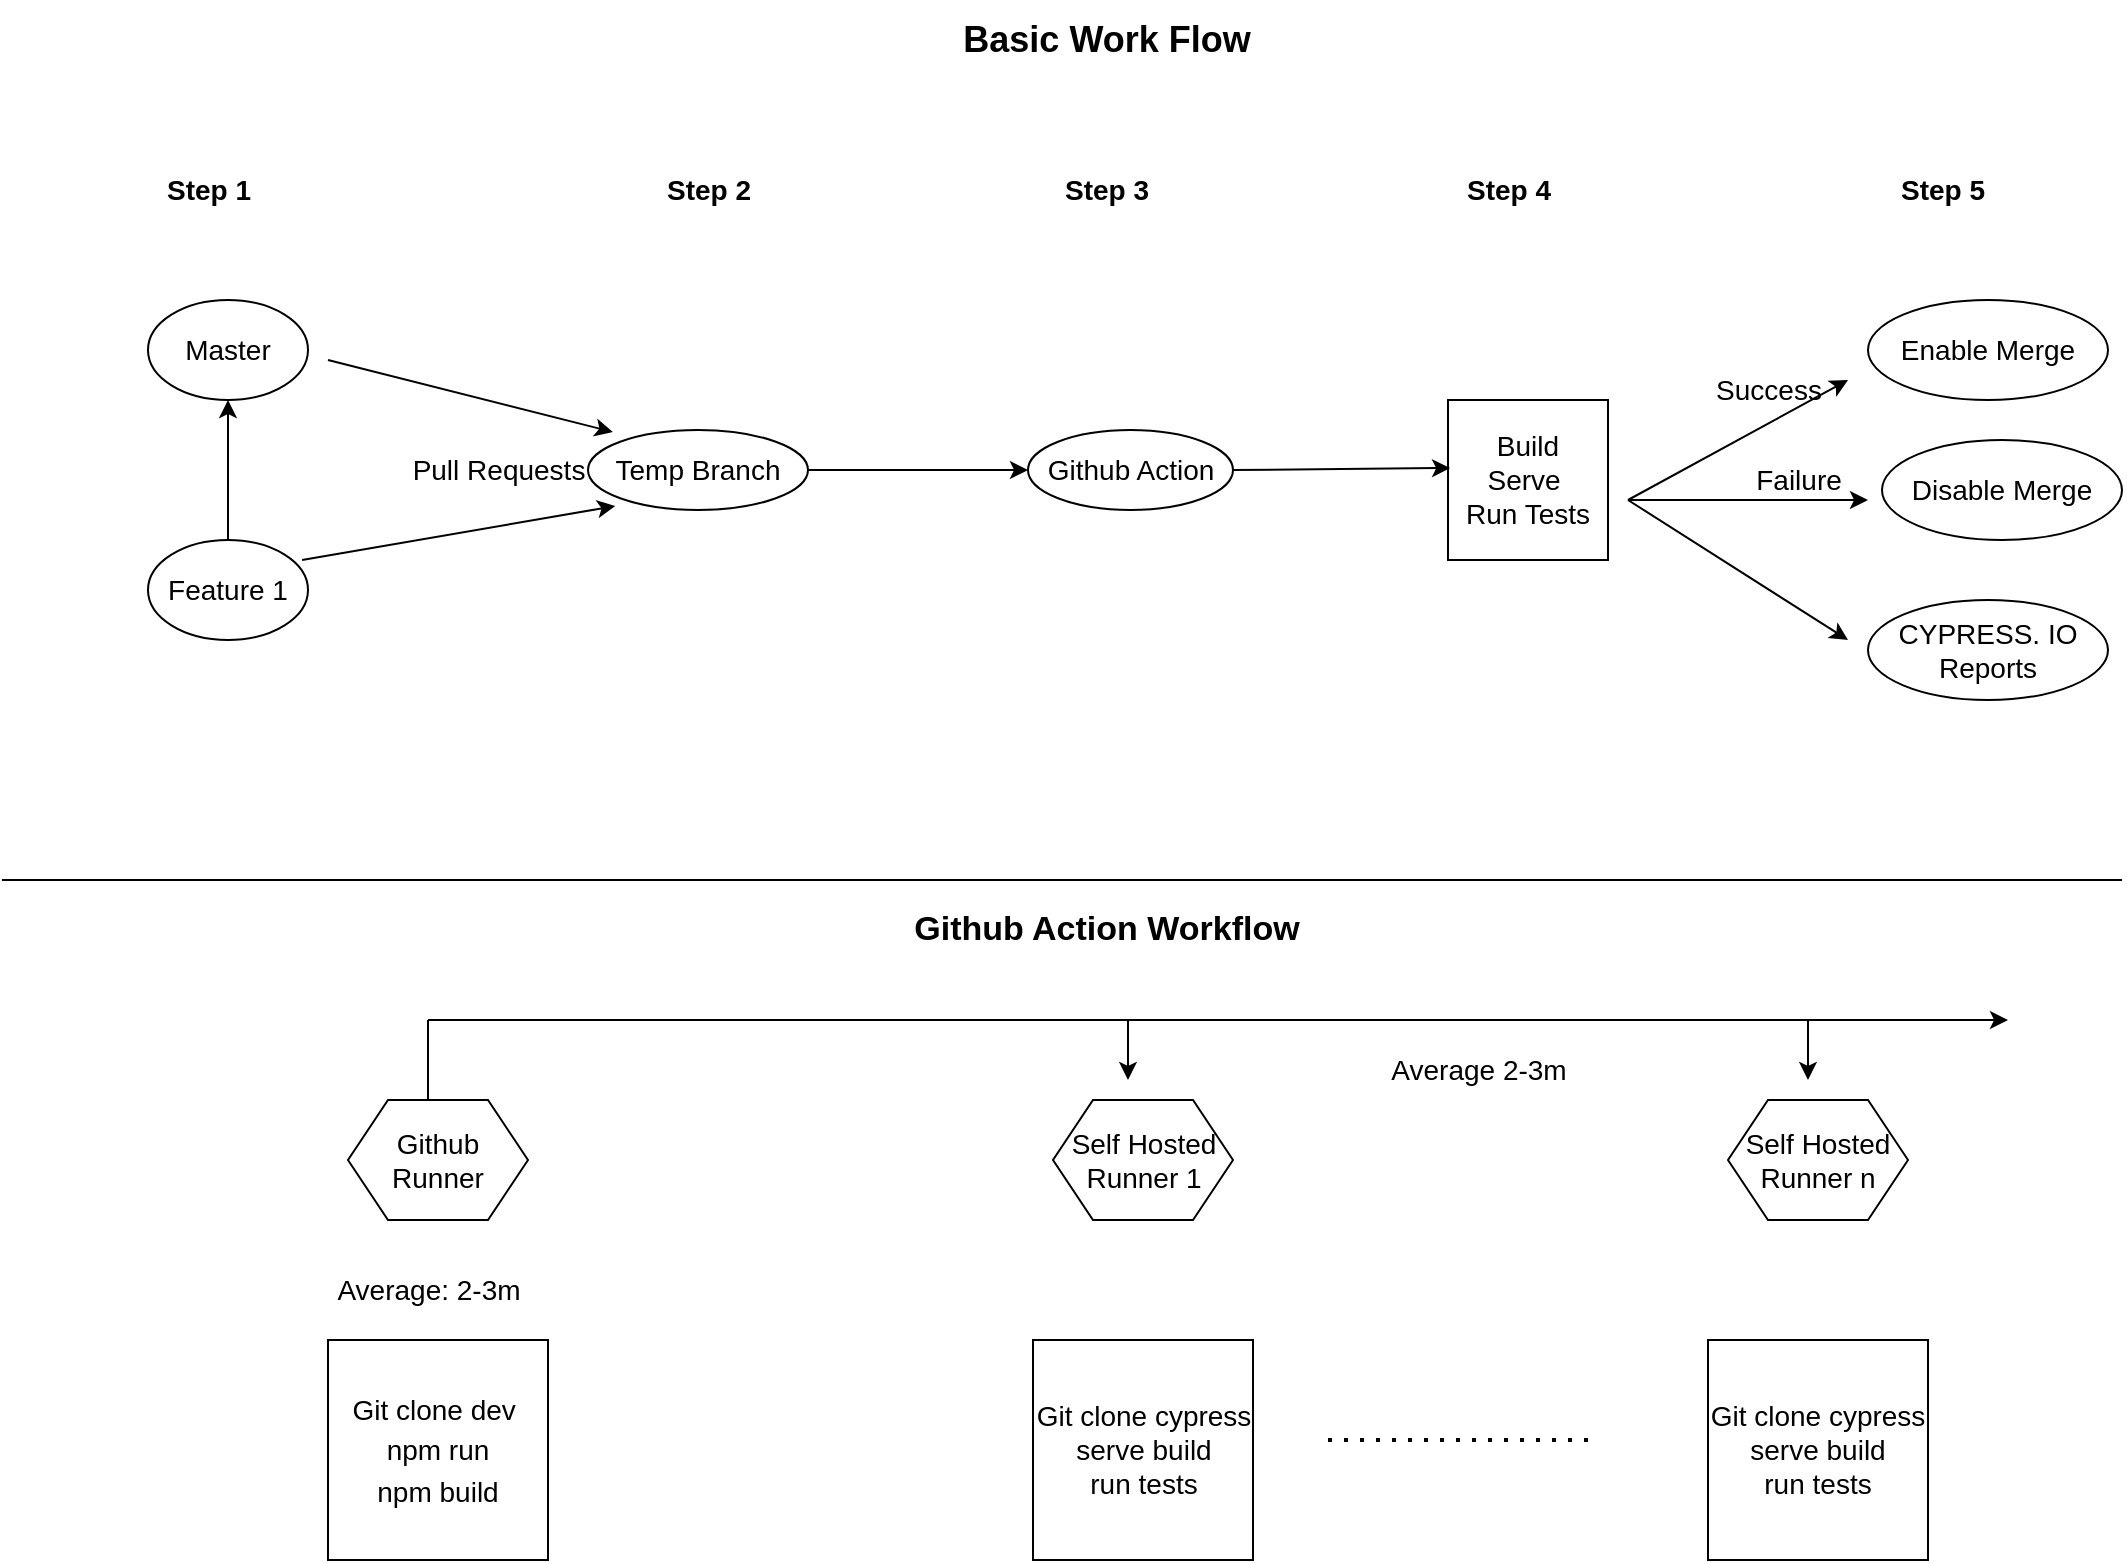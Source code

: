 <mxfile version="20.2.2" type="github"><diagram id="m_Tflh8Ao2f0RdNVzHtR" name="Page-1"><mxGraphModel dx="2125" dy="1946" grid="1" gridSize="10" guides="1" tooltips="1" connect="1" arrows="1" fold="1" page="1" pageScale="1" pageWidth="827" pageHeight="1169" math="0" shadow="0"><root><mxCell id="0"/><mxCell id="1" parent="0"/><mxCell id="d8Yk6zLjKmQkGUQ2YJQ4-2" value="Master" style="ellipse;whiteSpace=wrap;html=1;strokeWidth=1;fontSize=14;" parent="1" vertex="1"><mxGeometry x="-160" y="90" width="80" height="50" as="geometry"/></mxCell><mxCell id="d8Yk6zLjKmQkGUQ2YJQ4-84" value="Feature 1" style="ellipse;whiteSpace=wrap;html=1;strokeWidth=1;fontSize=14;" parent="1" vertex="1"><mxGeometry x="-160" y="210" width="80" height="50" as="geometry"/></mxCell><mxCell id="d8Yk6zLjKmQkGUQ2YJQ4-85" value="" style="endArrow=classic;html=1;rounded=0;entryX=0.5;entryY=1;entryDx=0;entryDy=0;exitX=0.5;exitY=0;exitDx=0;exitDy=0;strokeWidth=1;fontSize=14;" parent="1" source="d8Yk6zLjKmQkGUQ2YJQ4-84" target="d8Yk6zLjKmQkGUQ2YJQ4-2" edge="1"><mxGeometry width="50" height="50" relative="1" as="geometry"><mxPoint x="40" y="210" as="sourcePoint"/><mxPoint x="90" y="160" as="targetPoint"/></mxGeometry></mxCell><mxCell id="Vlq9NfbKC4oqX-0nVFV_-2" value="Temp Branch" style="ellipse;whiteSpace=wrap;html=1;strokeWidth=1;fontSize=14;" parent="1" vertex="1"><mxGeometry x="60" y="155" width="110" height="40" as="geometry"/></mxCell><mxCell id="Vlq9NfbKC4oqX-0nVFV_-8" value="" style="endArrow=classic;html=1;rounded=0;exitX=0.963;exitY=0.2;exitDx=0;exitDy=0;exitPerimeter=0;strokeWidth=1;fontSize=14;entryX=1.033;entryY=1.1;entryDx=0;entryDy=0;entryPerimeter=0;" parent="1" source="d8Yk6zLjKmQkGUQ2YJQ4-84" edge="1" target="Vlq9NfbKC4oqX-0nVFV_-34"><mxGeometry width="50" height="50" relative="1" as="geometry"><mxPoint x="100" y="250" as="sourcePoint"/><mxPoint x="150" y="200" as="targetPoint"/></mxGeometry></mxCell><mxCell id="Vlq9NfbKC4oqX-0nVFV_-9" value="" style="endArrow=classic;html=1;rounded=0;strokeWidth=1;fontSize=14;entryX=1.022;entryY=-0.133;entryDx=0;entryDy=0;entryPerimeter=0;" parent="1" edge="1" target="Vlq9NfbKC4oqX-0nVFV_-34"><mxGeometry width="50" height="50" relative="1" as="geometry"><mxPoint x="-70" y="120" as="sourcePoint"/><mxPoint x="70" y="160" as="targetPoint"/></mxGeometry></mxCell><mxCell id="Vlq9NfbKC4oqX-0nVFV_-11" value="Step 1" style="text;html=1;align=center;verticalAlign=middle;resizable=0;points=[];autosize=1;strokeColor=none;fillColor=none;strokeWidth=1;fontSize=14;fontStyle=1" parent="1" vertex="1"><mxGeometry x="-165" y="20" width="70" height="30" as="geometry"/></mxCell><mxCell id="Vlq9NfbKC4oqX-0nVFV_-12" value="Step 2" style="text;html=1;align=center;verticalAlign=middle;resizable=0;points=[];autosize=1;strokeColor=none;fillColor=none;strokeWidth=1;fontSize=14;fontStyle=1" parent="1" vertex="1"><mxGeometry x="85" y="20" width="70" height="30" as="geometry"/></mxCell><mxCell id="Vlq9NfbKC4oqX-0nVFV_-13" value="Step 3" style="text;html=1;align=center;verticalAlign=middle;resizable=0;points=[];autosize=1;strokeColor=none;fillColor=none;strokeWidth=1;fontSize=14;fontStyle=1" parent="1" vertex="1"><mxGeometry x="283.75" y="20" width="70" height="30" as="geometry"/></mxCell><mxCell id="Vlq9NfbKC4oqX-0nVFV_-14" value="Github Action" style="ellipse;whiteSpace=wrap;html=1;strokeWidth=1;fontSize=14;" parent="1" vertex="1"><mxGeometry x="280" y="155" width="102.5" height="40" as="geometry"/></mxCell><mxCell id="Vlq9NfbKC4oqX-0nVFV_-15" value="Step 4" style="text;html=1;align=center;verticalAlign=middle;resizable=0;points=[];autosize=1;strokeColor=none;fillColor=none;strokeWidth=1;fontSize=14;fontStyle=1" parent="1" vertex="1"><mxGeometry x="485" y="20" width="70" height="30" as="geometry"/></mxCell><mxCell id="Vlq9NfbKC4oqX-0nVFV_-17" value="Build&lt;br style=&quot;font-size: 14px;&quot;&gt;Serve&amp;nbsp;&lt;br style=&quot;font-size: 14px;&quot;&gt;Run Tests" style="whiteSpace=wrap;html=1;aspect=fixed;strokeWidth=1;fontSize=14;" parent="1" vertex="1"><mxGeometry x="490" y="140" width="80" height="80" as="geometry"/></mxCell><mxCell id="Vlq9NfbKC4oqX-0nVFV_-18" value="" style="endArrow=classic;html=1;rounded=0;exitX=1;exitY=0.5;exitDx=0;exitDy=0;strokeWidth=1;fontSize=14;entryX=0;entryY=0.5;entryDx=0;entryDy=0;" parent="1" source="Vlq9NfbKC4oqX-0nVFV_-2" edge="1" target="Vlq9NfbKC4oqX-0nVFV_-14"><mxGeometry width="50" height="50" relative="1" as="geometry"><mxPoint x="230" y="230" as="sourcePoint"/><mxPoint x="280" y="180" as="targetPoint"/></mxGeometry></mxCell><mxCell id="Vlq9NfbKC4oqX-0nVFV_-19" value="" style="endArrow=classic;html=1;rounded=0;exitX=1;exitY=0.5;exitDx=0;exitDy=0;strokeWidth=1;fontSize=14;entryX=0.013;entryY=0.425;entryDx=0;entryDy=0;entryPerimeter=0;" parent="1" source="Vlq9NfbKC4oqX-0nVFV_-14" edge="1" target="Vlq9NfbKC4oqX-0nVFV_-17"><mxGeometry width="50" height="50" relative="1" as="geometry"><mxPoint x="380" y="174.5" as="sourcePoint"/><mxPoint x="490" y="180" as="targetPoint"/></mxGeometry></mxCell><mxCell id="Vlq9NfbKC4oqX-0nVFV_-20" value="CYPRESS. IO&lt;br style=&quot;font-size: 14px;&quot;&gt;Reports" style="ellipse;whiteSpace=wrap;html=1;strokeWidth=1;fontSize=14;" parent="1" vertex="1"><mxGeometry x="700" y="240" width="120" height="50" as="geometry"/></mxCell><mxCell id="Vlq9NfbKC4oqX-0nVFV_-21" value="" style="endArrow=classic;html=1;rounded=0;strokeWidth=1;fontSize=14;" parent="1" edge="1"><mxGeometry width="50" height="50" relative="1" as="geometry"><mxPoint x="580" y="190" as="sourcePoint"/><mxPoint x="690" y="260" as="targetPoint"/></mxGeometry></mxCell><mxCell id="Vlq9NfbKC4oqX-0nVFV_-25" value="Step 5" style="text;html=1;align=center;verticalAlign=middle;resizable=0;points=[];autosize=1;strokeColor=none;fillColor=none;strokeWidth=1;fontSize=14;fontStyle=1" parent="1" vertex="1"><mxGeometry x="702" y="20" width="70" height="30" as="geometry"/></mxCell><mxCell id="Vlq9NfbKC4oqX-0nVFV_-26" value="" style="endArrow=classic;html=1;rounded=0;fontSize=14;strokeWidth=1;" parent="1" edge="1"><mxGeometry width="50" height="50" relative="1" as="geometry"><mxPoint x="580" y="190" as="sourcePoint"/><mxPoint x="690" y="130" as="targetPoint"/></mxGeometry></mxCell><mxCell id="Vlq9NfbKC4oqX-0nVFV_-27" value="" style="endArrow=classic;html=1;rounded=0;fontSize=14;strokeWidth=1;" parent="1" edge="1"><mxGeometry width="50" height="50" relative="1" as="geometry"><mxPoint x="580" y="190" as="sourcePoint"/><mxPoint x="700" y="190" as="targetPoint"/></mxGeometry></mxCell><mxCell id="Vlq9NfbKC4oqX-0nVFV_-28" value="Disable Merge" style="ellipse;whiteSpace=wrap;html=1;fontSize=14;strokeWidth=1;" parent="1" vertex="1"><mxGeometry x="707" y="160" width="120" height="50" as="geometry"/></mxCell><mxCell id="Vlq9NfbKC4oqX-0nVFV_-29" value="Enable Merge" style="ellipse;whiteSpace=wrap;html=1;fontSize=14;strokeWidth=1;" parent="1" vertex="1"><mxGeometry x="700" y="90" width="120" height="50" as="geometry"/></mxCell><mxCell id="Vlq9NfbKC4oqX-0nVFV_-30" value="Success" style="text;html=1;align=center;verticalAlign=middle;resizable=0;points=[];autosize=1;strokeColor=none;fillColor=none;fontSize=14;" parent="1" vertex="1"><mxGeometry x="610" y="120" width="80" height="30" as="geometry"/></mxCell><mxCell id="Vlq9NfbKC4oqX-0nVFV_-33" value="Failure" style="text;html=1;align=center;verticalAlign=middle;resizable=0;points=[];autosize=1;strokeColor=none;fillColor=none;fontSize=14;" parent="1" vertex="1"><mxGeometry x="630" y="165" width="70" height="30" as="geometry"/></mxCell><mxCell id="Vlq9NfbKC4oqX-0nVFV_-34" value="Pull Requests" style="text;html=1;align=center;verticalAlign=middle;resizable=0;points=[];autosize=1;strokeColor=none;fillColor=none;fontSize=14;" parent="1" vertex="1"><mxGeometry x="-40" y="160" width="110" height="30" as="geometry"/></mxCell><mxCell id="v17LmuciCPTBjiHLeLRQ-1" value="" style="endArrow=none;html=1;rounded=0;fontSize=14;strokeWidth=1;" edge="1" parent="1"><mxGeometry width="50" height="50" relative="1" as="geometry"><mxPoint x="-233" y="380" as="sourcePoint"/><mxPoint x="827" y="380" as="targetPoint"/></mxGeometry></mxCell><mxCell id="v17LmuciCPTBjiHLeLRQ-2" value="Github Runner" style="shape=hexagon;perimeter=hexagonPerimeter2;whiteSpace=wrap;html=1;fixedSize=1;fontSize=14;strokeWidth=1;" vertex="1" parent="1"><mxGeometry x="-60" y="490" width="90" height="60" as="geometry"/></mxCell><mxCell id="v17LmuciCPTBjiHLeLRQ-3" value="Self Hosted Runner 1" style="shape=hexagon;perimeter=hexagonPerimeter2;whiteSpace=wrap;html=1;fixedSize=1;fontSize=14;strokeWidth=1;" vertex="1" parent="1"><mxGeometry x="292.5" y="490" width="90" height="60" as="geometry"/></mxCell><mxCell id="v17LmuciCPTBjiHLeLRQ-5" value="Basic Work Flow" style="text;html=1;align=center;verticalAlign=middle;resizable=0;points=[];autosize=1;strokeColor=none;fillColor=none;fontSize=18;fontStyle=1" vertex="1" parent="1"><mxGeometry x="233.75" y="-60" width="170" height="40" as="geometry"/></mxCell><mxCell id="v17LmuciCPTBjiHLeLRQ-8" value="Github Action Workflow" style="text;html=1;align=center;verticalAlign=middle;resizable=0;points=[];autosize=1;strokeColor=none;fillColor=none;fontSize=17;fontStyle=1" vertex="1" parent="1"><mxGeometry x="208.75" y="390" width="220" height="30" as="geometry"/></mxCell><mxCell id="v17LmuciCPTBjiHLeLRQ-10" value="&lt;font style=&quot;font-size: 14px;&quot;&gt;Git clone dev&amp;nbsp;&lt;br&gt;npm run&lt;br&gt;npm build&lt;/font&gt;" style="whiteSpace=wrap;html=1;aspect=fixed;fontSize=17;strokeWidth=1;" vertex="1" parent="1"><mxGeometry x="-70" y="610" width="110" height="110" as="geometry"/></mxCell><mxCell id="v17LmuciCPTBjiHLeLRQ-12" value="Git clone cypress&lt;br&gt;serve build&lt;br&gt;run tests" style="whiteSpace=wrap;html=1;aspect=fixed;fontSize=14;strokeWidth=1;" vertex="1" parent="1"><mxGeometry x="282.5" y="610" width="110" height="110" as="geometry"/></mxCell><mxCell id="v17LmuciCPTBjiHLeLRQ-14" value="Average: 2-3m" style="text;html=1;align=center;verticalAlign=middle;resizable=0;points=[];autosize=1;strokeColor=none;fillColor=none;fontSize=14;" vertex="1" parent="1"><mxGeometry x="-80" y="569.5" width="120" height="30" as="geometry"/></mxCell><mxCell id="v17LmuciCPTBjiHLeLRQ-15" value="Average 2-3m" style="text;html=1;align=center;verticalAlign=middle;resizable=0;points=[];autosize=1;strokeColor=none;fillColor=none;fontSize=14;" vertex="1" parent="1"><mxGeometry x="450" y="460" width="110" height="30" as="geometry"/></mxCell><mxCell id="v17LmuciCPTBjiHLeLRQ-19" value="" style="endArrow=classic;html=1;rounded=0;fontSize=14;strokeWidth=1;" edge="1" parent="1"><mxGeometry width="50" height="50" relative="1" as="geometry"><mxPoint x="-20" y="450" as="sourcePoint"/><mxPoint x="770" y="450" as="targetPoint"/></mxGeometry></mxCell><mxCell id="v17LmuciCPTBjiHLeLRQ-20" value="" style="endArrow=classic;html=1;rounded=0;fontSize=14;strokeWidth=1;" edge="1" parent="1"><mxGeometry width="50" height="50" relative="1" as="geometry"><mxPoint x="330" y="450" as="sourcePoint"/><mxPoint x="330" y="480" as="targetPoint"/></mxGeometry></mxCell><mxCell id="v17LmuciCPTBjiHLeLRQ-21" value="" style="endArrow=classic;html=1;rounded=0;fontSize=14;strokeWidth=1;" edge="1" parent="1"><mxGeometry width="50" height="50" relative="1" as="geometry"><mxPoint x="670" y="450" as="sourcePoint"/><mxPoint x="670" y="480" as="targetPoint"/></mxGeometry></mxCell><mxCell id="v17LmuciCPTBjiHLeLRQ-22" value="Self Hosted Runner n" style="shape=hexagon;perimeter=hexagonPerimeter2;whiteSpace=wrap;html=1;fixedSize=1;fontSize=14;strokeWidth=1;" vertex="1" parent="1"><mxGeometry x="630" y="490" width="90" height="60" as="geometry"/></mxCell><mxCell id="v17LmuciCPTBjiHLeLRQ-23" value="Git clone cypress&lt;br&gt;serve build&lt;br&gt;run tests" style="whiteSpace=wrap;html=1;aspect=fixed;fontSize=14;strokeWidth=1;" vertex="1" parent="1"><mxGeometry x="620" y="610" width="110" height="110" as="geometry"/></mxCell><mxCell id="v17LmuciCPTBjiHLeLRQ-25" value="" style="endArrow=none;html=1;rounded=0;fontSize=14;strokeWidth=1;" edge="1" parent="1"><mxGeometry width="50" height="50" relative="1" as="geometry"><mxPoint x="-20" y="490" as="sourcePoint"/><mxPoint x="-20" y="450" as="targetPoint"/></mxGeometry></mxCell><mxCell id="v17LmuciCPTBjiHLeLRQ-28" value="" style="endArrow=none;dashed=1;html=1;dashPattern=1 3;strokeWidth=2;rounded=0;fontSize=17;labelBorderColor=none;spacingTop=5;spacing=9;spacingLeft=5;spacingBottom=4;spacingRight=4;" edge="1" parent="1"><mxGeometry width="50" height="50" relative="1" as="geometry"><mxPoint x="430" y="660" as="sourcePoint"/><mxPoint x="560" y="660" as="targetPoint"/></mxGeometry></mxCell></root></mxGraphModel></diagram></mxfile>